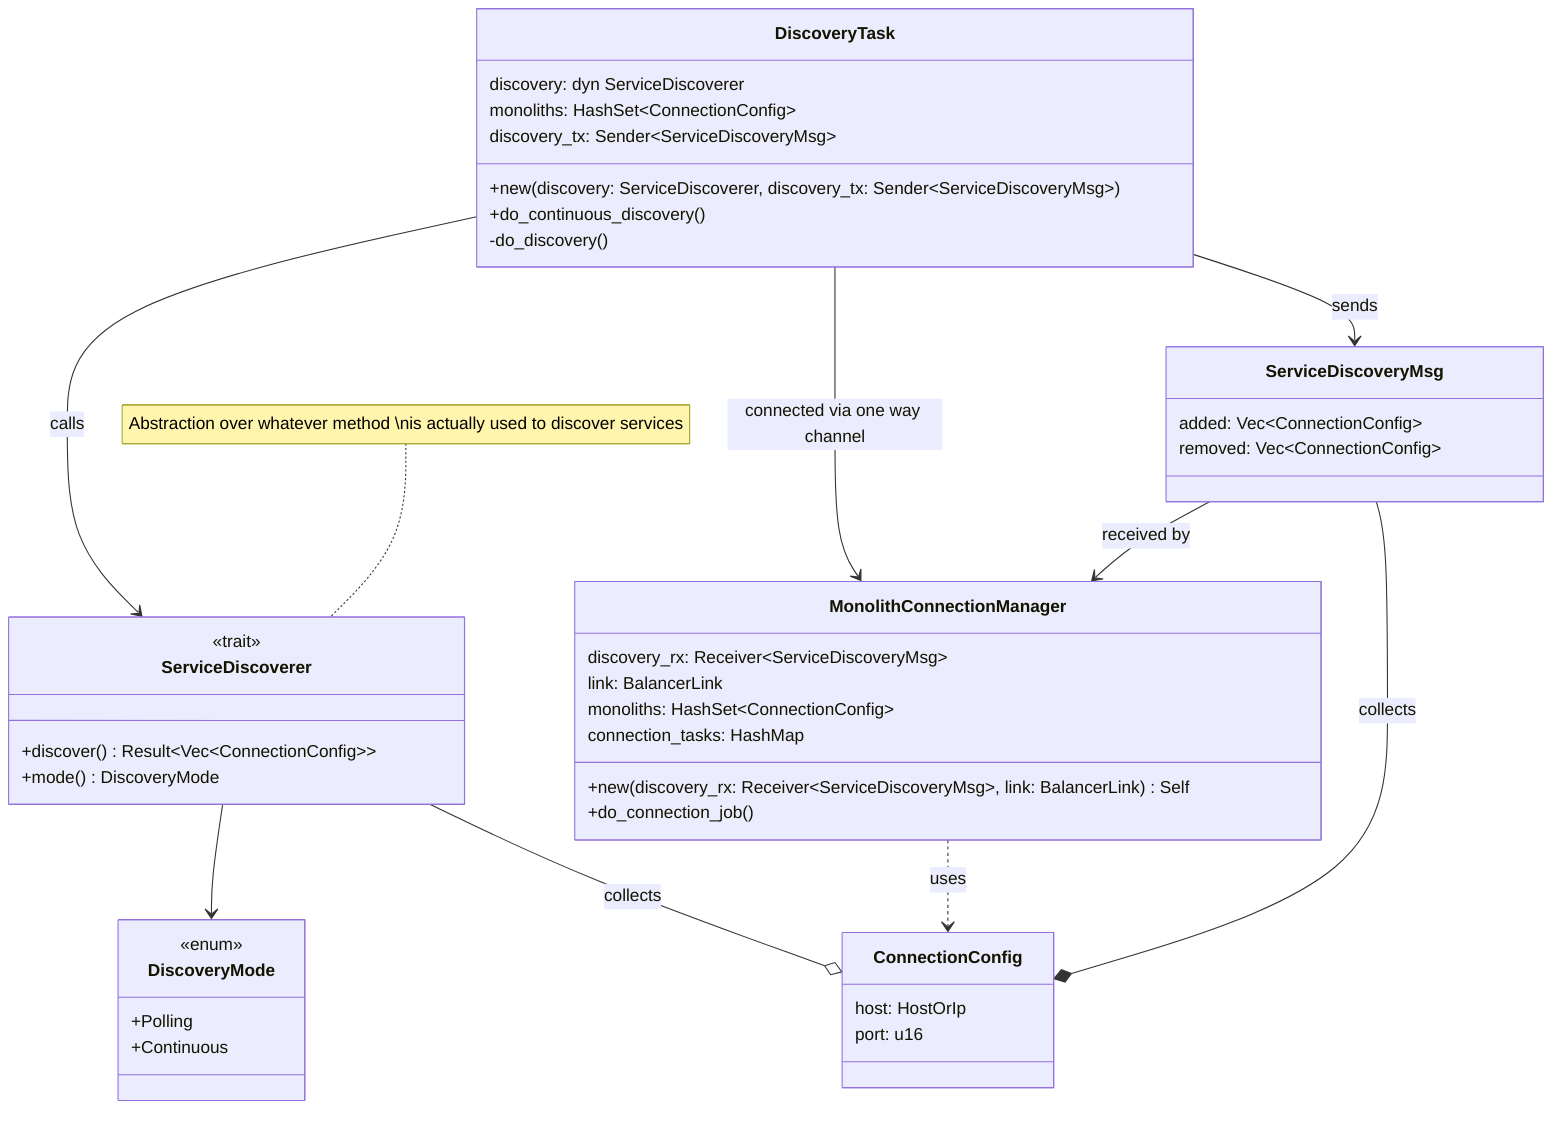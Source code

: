 classDiagram
    class ServiceDiscoverer {
        <<trait>>

        +discover() Result~Vec~ConnectionConfig~~
        +mode() DiscoveryMode
    }
    note for ServiceDiscoverer "Abstraction over whatever method \nis actually used to discover services"

    class DiscoveryMode {
        <<enum>>
        +Polling
        +Continuous
    }

    class DiscoveryTask {
        discovery: dyn ServiceDiscoverer

        monoliths: HashSet~ConnectionConfig~
        discovery_tx: Sender~ServiceDiscoveryMsg~

        +new(discovery: ServiceDiscoverer, discovery_tx: Sender~ServiceDiscoveryMsg~)
        +do_continuous_discovery()
        -do_discovery()
    }

    class ServiceDiscoveryMsg {
        added: Vec~ConnectionConfig~
        removed: Vec~ConnectionConfig~
    }

    class MonolithConnectionManager {
        discovery_rx: Receiver~ServiceDiscoveryMsg~
        link: BalancerLink

        monoliths: HashSet~ConnectionConfig~
        %% There's a mermaid-cli bug that prevents us from using the line below
        %%connection_tasks: HashMap~ConnectionConfig, ActiveConnection~
        connection_tasks: HashMap

        +new(discovery_rx: Receiver~ServiceDiscoveryMsg~, link: BalancerLink) Self
        +do_connection_job()
    }

    class ConnectionConfig {
        host: HostOrIp
        port: u16
    }

    DiscoveryTask --> ServiceDiscoveryMsg : sends
    DiscoveryTask --> MonolithConnectionManager : connected via one way channel
    ServiceDiscoveryMsg --* ConnectionConfig : collects
    ServiceDiscoveryMsg --> MonolithConnectionManager : received by
    ServiceDiscoverer --o ConnectionConfig : collects
    DiscoveryTask --> ServiceDiscoverer : calls
    ServiceDiscoverer --> DiscoveryMode
    MonolithConnectionManager ..> ConnectionConfig : uses